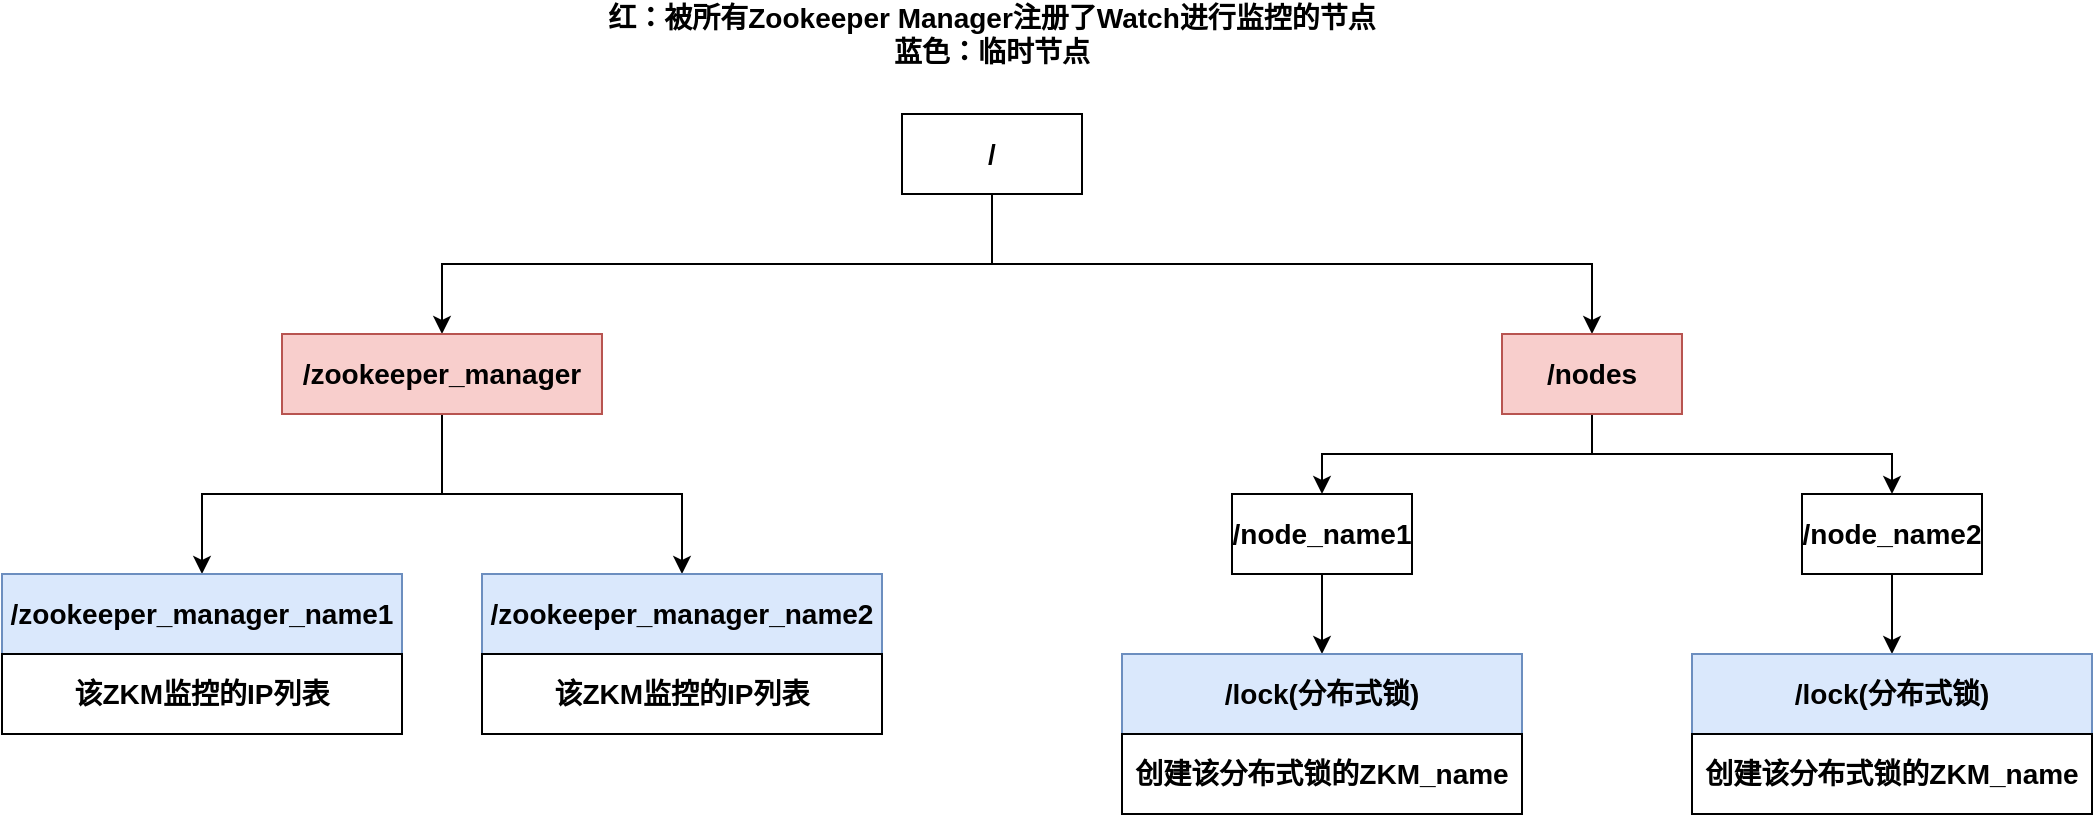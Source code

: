 <mxfile version="15.2.7" type="device"><diagram id="dMavWZSHOBVGHxb06MPY" name="第 1 页"><mxGraphModel dx="2290" dy="846" grid="1" gridSize="10" guides="1" tooltips="1" connect="1" arrows="1" fold="1" page="1" pageScale="1" pageWidth="827" pageHeight="1169" math="0" shadow="0"><root><mxCell id="0"/><mxCell id="1" parent="0"/><mxCell id="nInPUNMT10lZ5OG-qVZO-4" style="edgeStyle=orthogonalEdgeStyle;rounded=0;orthogonalLoop=1;jettySize=auto;html=1;exitX=0.5;exitY=1;exitDx=0;exitDy=0;" edge="1" parent="1" source="nInPUNMT10lZ5OG-qVZO-1" target="nInPUNMT10lZ5OG-qVZO-3"><mxGeometry relative="1" as="geometry"/></mxCell><mxCell id="nInPUNMT10lZ5OG-qVZO-5" style="edgeStyle=orthogonalEdgeStyle;rounded=0;orthogonalLoop=1;jettySize=auto;html=1;exitX=0.5;exitY=1;exitDx=0;exitDy=0;entryX=0.5;entryY=0;entryDx=0;entryDy=0;" edge="1" parent="1" source="nInPUNMT10lZ5OG-qVZO-1" target="nInPUNMT10lZ5OG-qVZO-2"><mxGeometry relative="1" as="geometry"/></mxCell><mxCell id="nInPUNMT10lZ5OG-qVZO-1" value="&lt;b&gt;&lt;font style=&quot;font-size: 14px&quot;&gt;/&lt;/font&gt;&lt;/b&gt;" style="rounded=0;whiteSpace=wrap;html=1;" vertex="1" parent="1"><mxGeometry x="390" y="90" width="90" height="40" as="geometry"/></mxCell><mxCell id="nInPUNMT10lZ5OG-qVZO-18" style="edgeStyle=orthogonalEdgeStyle;rounded=0;orthogonalLoop=1;jettySize=auto;html=1;exitX=0.5;exitY=1;exitDx=0;exitDy=0;entryX=0.5;entryY=0;entryDx=0;entryDy=0;" edge="1" parent="1" source="nInPUNMT10lZ5OG-qVZO-2" target="nInPUNMT10lZ5OG-qVZO-16"><mxGeometry relative="1" as="geometry"/></mxCell><mxCell id="nInPUNMT10lZ5OG-qVZO-19" style="edgeStyle=orthogonalEdgeStyle;rounded=0;orthogonalLoop=1;jettySize=auto;html=1;exitX=0.5;exitY=1;exitDx=0;exitDy=0;entryX=0.5;entryY=0;entryDx=0;entryDy=0;" edge="1" parent="1" source="nInPUNMT10lZ5OG-qVZO-2" target="nInPUNMT10lZ5OG-qVZO-17"><mxGeometry relative="1" as="geometry"/></mxCell><mxCell id="nInPUNMT10lZ5OG-qVZO-2" value="&lt;b&gt;&lt;font style=&quot;font-size: 14px&quot;&gt;/nodes&lt;/font&gt;&lt;/b&gt;" style="rounded=0;whiteSpace=wrap;html=1;fillColor=#f8cecc;strokeColor=#b85450;" vertex="1" parent="1"><mxGeometry x="690" y="200" width="90" height="40" as="geometry"/></mxCell><mxCell id="nInPUNMT10lZ5OG-qVZO-13" style="edgeStyle=orthogonalEdgeStyle;rounded=0;orthogonalLoop=1;jettySize=auto;html=1;exitX=0.5;exitY=1;exitDx=0;exitDy=0;entryX=0.5;entryY=0;entryDx=0;entryDy=0;" edge="1" parent="1" source="nInPUNMT10lZ5OG-qVZO-3" target="nInPUNMT10lZ5OG-qVZO-11"><mxGeometry relative="1" as="geometry"/></mxCell><mxCell id="nInPUNMT10lZ5OG-qVZO-14" style="edgeStyle=orthogonalEdgeStyle;rounded=0;orthogonalLoop=1;jettySize=auto;html=1;exitX=0.5;exitY=1;exitDx=0;exitDy=0;entryX=0.5;entryY=0;entryDx=0;entryDy=0;" edge="1" parent="1" source="nInPUNMT10lZ5OG-qVZO-3" target="nInPUNMT10lZ5OG-qVZO-7"><mxGeometry relative="1" as="geometry"/></mxCell><mxCell id="nInPUNMT10lZ5OG-qVZO-3" value="&lt;b&gt;&lt;font style=&quot;font-size: 14px&quot;&gt;/zookeeper_manager&lt;/font&gt;&lt;/b&gt;" style="rounded=0;whiteSpace=wrap;html=1;fillColor=#f8cecc;strokeColor=#b85450;" vertex="1" parent="1"><mxGeometry x="80" y="200" width="160" height="40" as="geometry"/></mxCell><mxCell id="nInPUNMT10lZ5OG-qVZO-9" value="" style="group;fillColor=#dae8fc;strokeColor=#6c8ebf;" vertex="1" connectable="0" parent="1"><mxGeometry x="-60" y="320" width="200" height="80" as="geometry"/></mxCell><mxCell id="nInPUNMT10lZ5OG-qVZO-7" value="&lt;b&gt;&lt;font style=&quot;font-size: 14px&quot;&gt;/zookeeper_manager_name1&lt;/font&gt;&lt;/b&gt;" style="rounded=0;whiteSpace=wrap;html=1;fillColor=#dae8fc;strokeColor=#6c8ebf;" vertex="1" parent="nInPUNMT10lZ5OG-qVZO-9"><mxGeometry width="200" height="40" as="geometry"/></mxCell><mxCell id="nInPUNMT10lZ5OG-qVZO-8" value="&lt;span style=&quot;font-size: 14px&quot;&gt;&lt;b&gt;该ZKM监控的IP列表&lt;/b&gt;&lt;/span&gt;" style="rounded=0;whiteSpace=wrap;html=1;" vertex="1" parent="nInPUNMT10lZ5OG-qVZO-9"><mxGeometry y="40" width="200" height="40" as="geometry"/></mxCell><mxCell id="nInPUNMT10lZ5OG-qVZO-10" value="" style="group;fillColor=#dae8fc;strokeColor=#6c8ebf;" vertex="1" connectable="0" parent="1"><mxGeometry x="180" y="320" width="200" height="80" as="geometry"/></mxCell><mxCell id="nInPUNMT10lZ5OG-qVZO-11" value="&lt;b&gt;&lt;font style=&quot;font-size: 14px&quot;&gt;/zookeeper_manager_name2&lt;/font&gt;&lt;/b&gt;" style="rounded=0;whiteSpace=wrap;html=1;fillColor=#dae8fc;strokeColor=#6c8ebf;" vertex="1" parent="nInPUNMT10lZ5OG-qVZO-10"><mxGeometry width="200" height="40" as="geometry"/></mxCell><mxCell id="nInPUNMT10lZ5OG-qVZO-12" value="&lt;span style=&quot;font-size: 14px&quot;&gt;&lt;b&gt;该ZKM监控的IP列表&lt;/b&gt;&lt;/span&gt;" style="rounded=0;whiteSpace=wrap;html=1;" vertex="1" parent="nInPUNMT10lZ5OG-qVZO-10"><mxGeometry y="40" width="200" height="40" as="geometry"/></mxCell><mxCell id="nInPUNMT10lZ5OG-qVZO-15" value="&lt;b style=&quot;font-size: 14px&quot;&gt;红：被所有Zookeeper Manager注册了Watch进行监控的节点&lt;br&gt;蓝色：临时节点&lt;/b&gt;" style="text;html=1;strokeColor=none;fillColor=none;align=center;verticalAlign=middle;whiteSpace=wrap;rounded=0;" vertex="1" parent="1"><mxGeometry x="225" y="40" width="420" height="20" as="geometry"/></mxCell><mxCell id="nInPUNMT10lZ5OG-qVZO-23" style="edgeStyle=orthogonalEdgeStyle;rounded=0;orthogonalLoop=1;jettySize=auto;html=1;exitX=0.5;exitY=1;exitDx=0;exitDy=0;entryX=0.5;entryY=0;entryDx=0;entryDy=0;" edge="1" parent="1" source="nInPUNMT10lZ5OG-qVZO-16" target="nInPUNMT10lZ5OG-qVZO-21"><mxGeometry relative="1" as="geometry"/></mxCell><mxCell id="nInPUNMT10lZ5OG-qVZO-16" value="&lt;span style=&quot;font-size: 14px&quot;&gt;&lt;b&gt;/node_name1&lt;/b&gt;&lt;/span&gt;" style="rounded=0;whiteSpace=wrap;html=1;" vertex="1" parent="1"><mxGeometry x="555" y="280" width="90" height="40" as="geometry"/></mxCell><mxCell id="nInPUNMT10lZ5OG-qVZO-27" style="edgeStyle=orthogonalEdgeStyle;rounded=0;orthogonalLoop=1;jettySize=auto;html=1;exitX=0.5;exitY=1;exitDx=0;exitDy=0;entryX=0.5;entryY=0;entryDx=0;entryDy=0;" edge="1" parent="1" source="nInPUNMT10lZ5OG-qVZO-17" target="nInPUNMT10lZ5OG-qVZO-25"><mxGeometry relative="1" as="geometry"/></mxCell><mxCell id="nInPUNMT10lZ5OG-qVZO-17" value="&lt;span style=&quot;font-size: 14px&quot;&gt;&lt;b&gt;/node_name2&lt;/b&gt;&lt;/span&gt;" style="rounded=0;whiteSpace=wrap;html=1;" vertex="1" parent="1"><mxGeometry x="840" y="280" width="90" height="40" as="geometry"/></mxCell><mxCell id="nInPUNMT10lZ5OG-qVZO-20" value="" style="group;fillColor=#dae8fc;strokeColor=#6c8ebf;" vertex="1" connectable="0" parent="1"><mxGeometry x="500" y="360" width="200" height="80" as="geometry"/></mxCell><mxCell id="nInPUNMT10lZ5OG-qVZO-21" value="&lt;b&gt;&lt;font style=&quot;font-size: 14px&quot;&gt;/lock(分布式锁)&lt;/font&gt;&lt;/b&gt;" style="rounded=0;whiteSpace=wrap;html=1;fillColor=#dae8fc;strokeColor=#6c8ebf;" vertex="1" parent="nInPUNMT10lZ5OG-qVZO-20"><mxGeometry width="200" height="40" as="geometry"/></mxCell><mxCell id="nInPUNMT10lZ5OG-qVZO-22" value="&lt;span style=&quot;font-size: 14px&quot;&gt;&lt;b&gt;创建该分布式锁的ZKM_name&lt;/b&gt;&lt;/span&gt;" style="rounded=0;whiteSpace=wrap;html=1;" vertex="1" parent="nInPUNMT10lZ5OG-qVZO-20"><mxGeometry y="40" width="200" height="40" as="geometry"/></mxCell><mxCell id="nInPUNMT10lZ5OG-qVZO-24" value="" style="group;fillColor=#dae8fc;strokeColor=#6c8ebf;" vertex="1" connectable="0" parent="1"><mxGeometry x="785" y="360" width="200" height="80" as="geometry"/></mxCell><mxCell id="nInPUNMT10lZ5OG-qVZO-25" value="&lt;b&gt;&lt;font style=&quot;font-size: 14px&quot;&gt;/lock(分布式锁)&lt;/font&gt;&lt;/b&gt;" style="rounded=0;whiteSpace=wrap;html=1;fillColor=#dae8fc;strokeColor=#6c8ebf;" vertex="1" parent="nInPUNMT10lZ5OG-qVZO-24"><mxGeometry width="200" height="40" as="geometry"/></mxCell><mxCell id="nInPUNMT10lZ5OG-qVZO-26" value="&lt;span style=&quot;font-size: 14px&quot;&gt;&lt;b&gt;创建该分布式锁的ZKM_name&lt;/b&gt;&lt;/span&gt;" style="rounded=0;whiteSpace=wrap;html=1;" vertex="1" parent="nInPUNMT10lZ5OG-qVZO-24"><mxGeometry y="40" width="200" height="40" as="geometry"/></mxCell></root></mxGraphModel></diagram></mxfile>